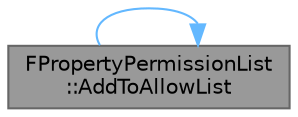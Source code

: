 digraph "FPropertyPermissionList::AddToAllowList"
{
 // INTERACTIVE_SVG=YES
 // LATEX_PDF_SIZE
  bgcolor="transparent";
  edge [fontname=Helvetica,fontsize=10,labelfontname=Helvetica,labelfontsize=10];
  node [fontname=Helvetica,fontsize=10,shape=box,height=0.2,width=0.4];
  rankdir="LR";
  Node1 [id="Node000001",label="FPropertyPermissionList\l::AddToAllowList",height=0.2,width=0.4,color="gray40", fillcolor="grey60", style="filled", fontcolor="black",tooltip="Add a specific property to a UStruct's AllowList."];
  Node1 -> Node1 [id="edge1_Node000001_Node000001",color="steelblue1",style="solid",tooltip=" "];
}
